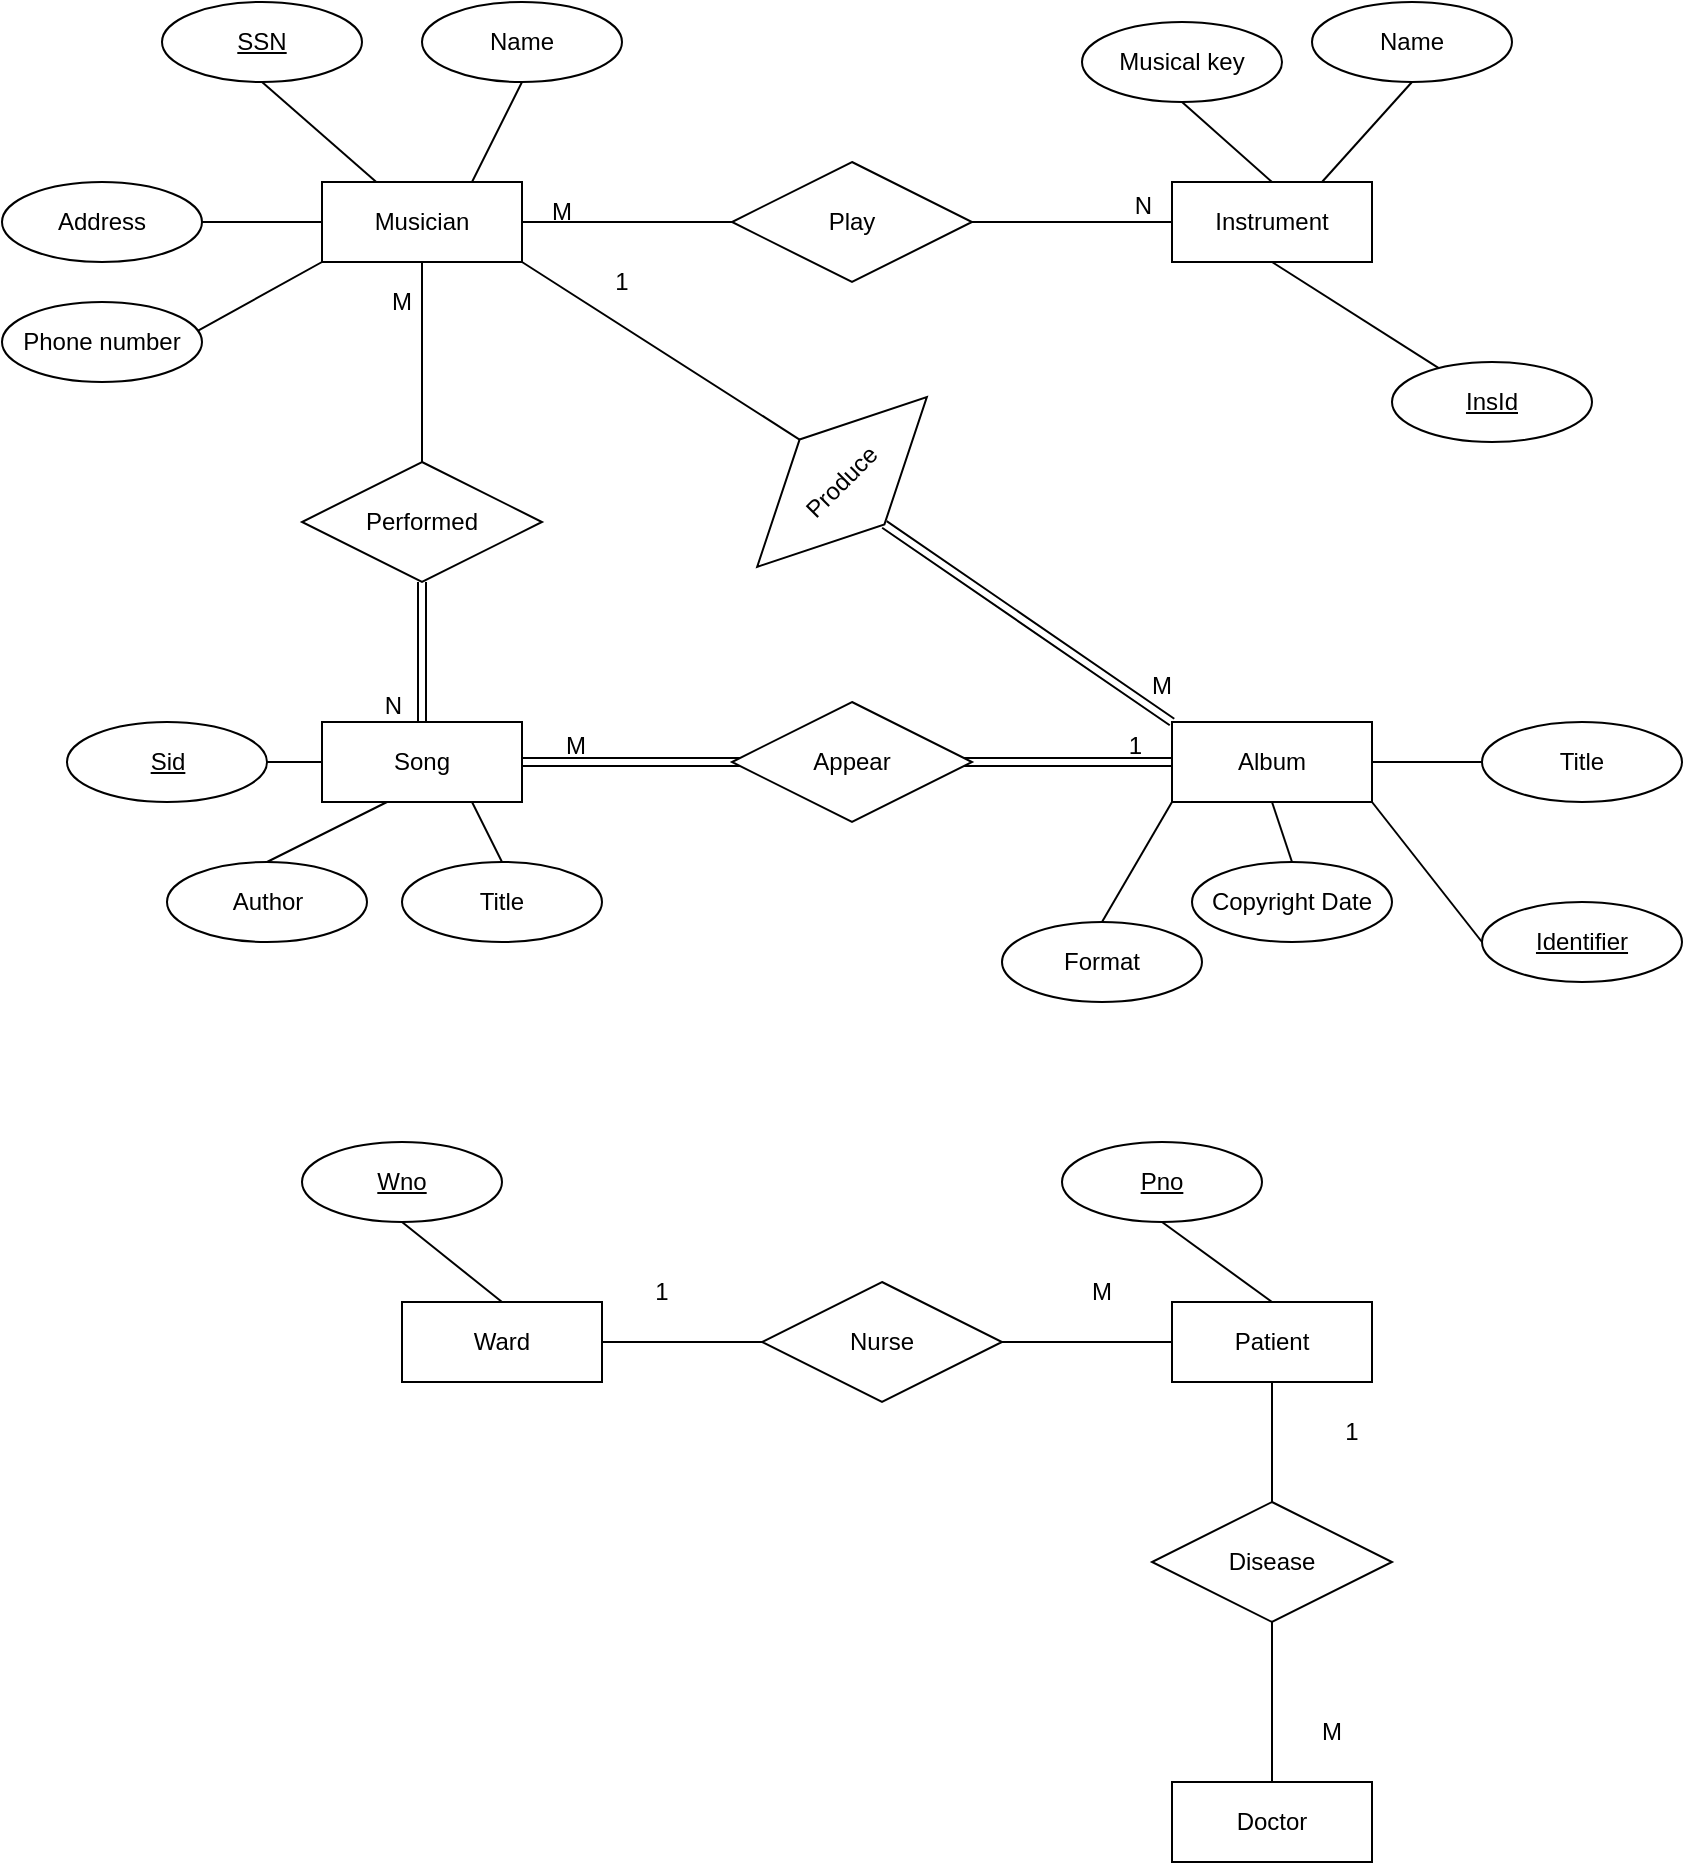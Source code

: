 <mxfile version="15.1.4" type="github">
  <diagram id="R2lEEEUBdFMjLlhIrx00" name="Page-1">
    <mxGraphModel dx="1888" dy="547" grid="1" gridSize="10" guides="1" tooltips="1" connect="1" arrows="1" fold="1" page="1" pageScale="1" pageWidth="850" pageHeight="1100" math="0" shadow="0" extFonts="Permanent Marker^https://fonts.googleapis.com/css?family=Permanent+Marker">
      <root>
        <mxCell id="0" />
        <mxCell id="1" parent="0" />
        <mxCell id="6eI2uXCd-9yqIa6pnTaD-1" value="Ward" style="whiteSpace=wrap;html=1;align=center;" parent="1" vertex="1">
          <mxGeometry x="140" y="650" width="100" height="40" as="geometry" />
        </mxCell>
        <mxCell id="6eI2uXCd-9yqIa6pnTaD-2" value="Patient" style="whiteSpace=wrap;html=1;align=center;" parent="1" vertex="1">
          <mxGeometry x="525" y="650" width="100" height="40" as="geometry" />
        </mxCell>
        <mxCell id="6eI2uXCd-9yqIa6pnTaD-3" value="Pno" style="ellipse;whiteSpace=wrap;html=1;align=center;fontStyle=4;" parent="1" vertex="1">
          <mxGeometry x="470" y="570" width="100" height="40" as="geometry" />
        </mxCell>
        <mxCell id="6eI2uXCd-9yqIa6pnTaD-4" value="Wno" style="ellipse;whiteSpace=wrap;html=1;align=center;fontStyle=4;" parent="1" vertex="1">
          <mxGeometry x="90" y="570" width="100" height="40" as="geometry" />
        </mxCell>
        <mxCell id="6eI2uXCd-9yqIa6pnTaD-5" value="" style="endArrow=none;html=1;entryX=0.5;entryY=1;entryDx=0;entryDy=0;exitX=0.5;exitY=0;exitDx=0;exitDy=0;" parent="1" source="6eI2uXCd-9yqIa6pnTaD-1" target="6eI2uXCd-9yqIa6pnTaD-4" edge="1">
          <mxGeometry width="50" height="50" relative="1" as="geometry">
            <mxPoint x="380" y="820" as="sourcePoint" />
            <mxPoint x="430" y="770" as="targetPoint" />
          </mxGeometry>
        </mxCell>
        <mxCell id="6eI2uXCd-9yqIa6pnTaD-6" value="" style="endArrow=none;html=1;exitX=0.5;exitY=0;exitDx=0;exitDy=0;entryX=0.5;entryY=1;entryDx=0;entryDy=0;" parent="1" source="6eI2uXCd-9yqIa6pnTaD-2" target="6eI2uXCd-9yqIa6pnTaD-3" edge="1">
          <mxGeometry width="50" height="50" relative="1" as="geometry">
            <mxPoint x="430" y="660" as="sourcePoint" />
            <mxPoint x="475" y="610" as="targetPoint" />
          </mxGeometry>
        </mxCell>
        <mxCell id="6eI2uXCd-9yqIa6pnTaD-11" value="Nurse" style="shape=rhombus;perimeter=rhombusPerimeter;whiteSpace=wrap;html=1;align=center;" parent="1" vertex="1">
          <mxGeometry x="320" y="640" width="120" height="60" as="geometry" />
        </mxCell>
        <mxCell id="6eI2uXCd-9yqIa6pnTaD-12" value="" style="endArrow=none;html=1;entryX=0;entryY=0.5;entryDx=0;entryDy=0;exitX=1;exitY=0.5;exitDx=0;exitDy=0;" parent="1" source="6eI2uXCd-9yqIa6pnTaD-11" target="6eI2uXCd-9yqIa6pnTaD-2" edge="1">
          <mxGeometry width="50" height="50" relative="1" as="geometry">
            <mxPoint x="380" y="820" as="sourcePoint" />
            <mxPoint x="430" y="770" as="targetPoint" />
          </mxGeometry>
        </mxCell>
        <mxCell id="6eI2uXCd-9yqIa6pnTaD-13" value="" style="endArrow=none;html=1;entryX=1;entryY=0.5;entryDx=0;entryDy=0;exitX=0;exitY=0.5;exitDx=0;exitDy=0;" parent="1" source="6eI2uXCd-9yqIa6pnTaD-11" target="6eI2uXCd-9yqIa6pnTaD-1" edge="1">
          <mxGeometry width="50" height="50" relative="1" as="geometry">
            <mxPoint x="380" y="820" as="sourcePoint" />
            <mxPoint x="430" y="770" as="targetPoint" />
          </mxGeometry>
        </mxCell>
        <mxCell id="6eI2uXCd-9yqIa6pnTaD-17" value="" style="endArrow=none;html=1;entryX=0.5;entryY=1;entryDx=0;entryDy=0;" parent="1" target="6eI2uXCd-9yqIa6pnTaD-2" edge="1">
          <mxGeometry width="50" height="50" relative="1" as="geometry">
            <mxPoint x="575" y="750" as="sourcePoint" />
            <mxPoint x="430" y="770" as="targetPoint" />
          </mxGeometry>
        </mxCell>
        <mxCell id="6eI2uXCd-9yqIa6pnTaD-18" value="1" style="text;html=1;strokeColor=none;fillColor=none;align=center;verticalAlign=middle;whiteSpace=wrap;rounded=0;" parent="1" vertex="1">
          <mxGeometry x="250" y="630" width="40" height="30" as="geometry" />
        </mxCell>
        <mxCell id="6eI2uXCd-9yqIa6pnTaD-19" value="M" style="text;html=1;strokeColor=none;fillColor=none;align=center;verticalAlign=middle;whiteSpace=wrap;rounded=0;" parent="1" vertex="1">
          <mxGeometry x="470" y="630" width="40" height="30" as="geometry" />
        </mxCell>
        <mxCell id="6eI2uXCd-9yqIa6pnTaD-21" value="Doctor" style="whiteSpace=wrap;html=1;align=center;" parent="1" vertex="1">
          <mxGeometry x="525" y="890" width="100" height="40" as="geometry" />
        </mxCell>
        <mxCell id="6eI2uXCd-9yqIa6pnTaD-22" value="Disease" style="shape=rhombus;perimeter=rhombusPerimeter;whiteSpace=wrap;html=1;align=center;" parent="1" vertex="1">
          <mxGeometry x="515" y="750" width="120" height="60" as="geometry" />
        </mxCell>
        <mxCell id="6eI2uXCd-9yqIa6pnTaD-23" value="" style="endArrow=none;html=1;entryX=0.5;entryY=1;entryDx=0;entryDy=0;exitX=0.5;exitY=0;exitDx=0;exitDy=0;" parent="1" source="6eI2uXCd-9yqIa6pnTaD-21" target="6eI2uXCd-9yqIa6pnTaD-22" edge="1">
          <mxGeometry width="50" height="50" relative="1" as="geometry">
            <mxPoint x="380" y="820" as="sourcePoint" />
            <mxPoint x="430" y="770" as="targetPoint" />
          </mxGeometry>
        </mxCell>
        <mxCell id="6eI2uXCd-9yqIa6pnTaD-24" value="1" style="text;html=1;strokeColor=none;fillColor=none;align=center;verticalAlign=middle;whiteSpace=wrap;rounded=0;" parent="1" vertex="1">
          <mxGeometry x="595" y="700" width="40" height="30" as="geometry" />
        </mxCell>
        <mxCell id="6eI2uXCd-9yqIa6pnTaD-26" value="M" style="text;html=1;strokeColor=none;fillColor=none;align=center;verticalAlign=middle;whiteSpace=wrap;rounded=0;" parent="1" vertex="1">
          <mxGeometry x="585" y="850" width="40" height="30" as="geometry" />
        </mxCell>
        <mxCell id="VQ4ZSW6SBuYJ-sOS3bC8-1" value="Musician" style="whiteSpace=wrap;html=1;align=center;" vertex="1" parent="1">
          <mxGeometry x="100" y="90" width="100" height="40" as="geometry" />
        </mxCell>
        <mxCell id="VQ4ZSW6SBuYJ-sOS3bC8-2" value="SSN" style="ellipse;whiteSpace=wrap;html=1;align=center;fontStyle=4;" vertex="1" parent="1">
          <mxGeometry x="20" width="100" height="40" as="geometry" />
        </mxCell>
        <mxCell id="VQ4ZSW6SBuYJ-sOS3bC8-5" value="Name" style="ellipse;whiteSpace=wrap;html=1;align=center;" vertex="1" parent="1">
          <mxGeometry x="150" width="100" height="40" as="geometry" />
        </mxCell>
        <mxCell id="VQ4ZSW6SBuYJ-sOS3bC8-6" value="Address" style="ellipse;whiteSpace=wrap;html=1;align=center;" vertex="1" parent="1">
          <mxGeometry x="-60" y="90" width="100" height="40" as="geometry" />
        </mxCell>
        <mxCell id="VQ4ZSW6SBuYJ-sOS3bC8-7" value="" style="endArrow=none;html=1;exitX=1;exitY=0.5;exitDx=0;exitDy=0;entryX=0;entryY=0.5;entryDx=0;entryDy=0;" edge="1" parent="1" source="VQ4ZSW6SBuYJ-sOS3bC8-6" target="VQ4ZSW6SBuYJ-sOS3bC8-1">
          <mxGeometry width="50" height="50" relative="1" as="geometry">
            <mxPoint x="370" y="140" as="sourcePoint" />
            <mxPoint x="420" y="90" as="targetPoint" />
          </mxGeometry>
        </mxCell>
        <mxCell id="VQ4ZSW6SBuYJ-sOS3bC8-8" value="" style="endArrow=none;html=1;entryX=0.5;entryY=1;entryDx=0;entryDy=0;" edge="1" parent="1" source="VQ4ZSW6SBuYJ-sOS3bC8-1" target="VQ4ZSW6SBuYJ-sOS3bC8-2">
          <mxGeometry width="50" height="50" relative="1" as="geometry">
            <mxPoint x="370" y="140" as="sourcePoint" />
            <mxPoint x="420" y="90" as="targetPoint" />
          </mxGeometry>
        </mxCell>
        <mxCell id="VQ4ZSW6SBuYJ-sOS3bC8-9" value="" style="endArrow=none;html=1;entryX=0.5;entryY=1;entryDx=0;entryDy=0;exitX=0.75;exitY=0;exitDx=0;exitDy=0;" edge="1" parent="1" source="VQ4ZSW6SBuYJ-sOS3bC8-1" target="VQ4ZSW6SBuYJ-sOS3bC8-5">
          <mxGeometry width="50" height="50" relative="1" as="geometry">
            <mxPoint x="370" y="140" as="sourcePoint" />
            <mxPoint x="420" y="90" as="targetPoint" />
          </mxGeometry>
        </mxCell>
        <mxCell id="VQ4ZSW6SBuYJ-sOS3bC8-11" value="" style="endArrow=none;html=1;exitX=1;exitY=0;exitDx=0;exitDy=0;entryX=0;entryY=1;entryDx=0;entryDy=0;" edge="1" parent="1" target="VQ4ZSW6SBuYJ-sOS3bC8-1">
          <mxGeometry width="50" height="50" relative="1" as="geometry">
            <mxPoint x="35.355" y="165.858" as="sourcePoint" />
            <mxPoint x="420" y="90" as="targetPoint" />
          </mxGeometry>
        </mxCell>
        <mxCell id="VQ4ZSW6SBuYJ-sOS3bC8-12" value="Instrument" style="whiteSpace=wrap;html=1;align=center;" vertex="1" parent="1">
          <mxGeometry x="525" y="90" width="100" height="40" as="geometry" />
        </mxCell>
        <mxCell id="VQ4ZSW6SBuYJ-sOS3bC8-15" value="" style="endArrow=none;html=1;entryX=0.5;entryY=1;entryDx=0;entryDy=0;exitX=0.5;exitY=0;exitDx=0;exitDy=0;" edge="1" parent="1" source="VQ4ZSW6SBuYJ-sOS3bC8-12" target="VQ4ZSW6SBuYJ-sOS3bC8-90">
          <mxGeometry width="50" height="50" relative="1" as="geometry">
            <mxPoint x="360" y="100" as="sourcePoint" />
            <mxPoint x="525" y="40" as="targetPoint" />
          </mxGeometry>
        </mxCell>
        <mxCell id="VQ4ZSW6SBuYJ-sOS3bC8-17" value="" style="endArrow=none;html=1;entryX=0.75;entryY=0;entryDx=0;entryDy=0;exitX=0.5;exitY=1;exitDx=0;exitDy=0;" edge="1" parent="1" target="VQ4ZSW6SBuYJ-sOS3bC8-12">
          <mxGeometry width="50" height="50" relative="1" as="geometry">
            <mxPoint x="645" y="40" as="sourcePoint" />
            <mxPoint x="602.86" y="30" as="targetPoint" />
          </mxGeometry>
        </mxCell>
        <mxCell id="VQ4ZSW6SBuYJ-sOS3bC8-21" value="Album" style="whiteSpace=wrap;html=1;align=center;" vertex="1" parent="1">
          <mxGeometry x="525" y="360" width="100" height="40" as="geometry" />
        </mxCell>
        <mxCell id="VQ4ZSW6SBuYJ-sOS3bC8-22" value="Identifier" style="ellipse;whiteSpace=wrap;html=1;align=center;fontStyle=4;" vertex="1" parent="1">
          <mxGeometry x="680" y="450" width="100" height="40" as="geometry" />
        </mxCell>
        <mxCell id="VQ4ZSW6SBuYJ-sOS3bC8-23" value="Title" style="ellipse;whiteSpace=wrap;html=1;align=center;" vertex="1" parent="1">
          <mxGeometry x="680" y="360" width="100" height="40" as="geometry" />
        </mxCell>
        <mxCell id="VQ4ZSW6SBuYJ-sOS3bC8-24" value="Copyright Date" style="ellipse;whiteSpace=wrap;html=1;align=center;" vertex="1" parent="1">
          <mxGeometry x="535" y="430" width="100" height="40" as="geometry" />
        </mxCell>
        <mxCell id="VQ4ZSW6SBuYJ-sOS3bC8-25" value="" style="endArrow=none;html=1;exitX=0.5;exitY=0;exitDx=0;exitDy=0;entryX=0.5;entryY=1;entryDx=0;entryDy=0;" edge="1" parent="1" source="VQ4ZSW6SBuYJ-sOS3bC8-24" target="VQ4ZSW6SBuYJ-sOS3bC8-21">
          <mxGeometry width="50" height="50" relative="1" as="geometry">
            <mxPoint x="212.5" y="250" as="sourcePoint" />
            <mxPoint x="272.5" y="250" as="targetPoint" />
          </mxGeometry>
        </mxCell>
        <mxCell id="VQ4ZSW6SBuYJ-sOS3bC8-26" value="" style="endArrow=none;html=1;entryX=0;entryY=0.5;entryDx=0;entryDy=0;exitX=1;exitY=0.5;exitDx=0;exitDy=0;" edge="1" parent="1" source="VQ4ZSW6SBuYJ-sOS3bC8-21" target="VQ4ZSW6SBuYJ-sOS3bC8-23">
          <mxGeometry width="50" height="50" relative="1" as="geometry">
            <mxPoint x="532.5" y="270" as="sourcePoint" />
            <mxPoint x="582.5" y="220" as="targetPoint" />
          </mxGeometry>
        </mxCell>
        <mxCell id="VQ4ZSW6SBuYJ-sOS3bC8-27" value="" style="endArrow=none;html=1;exitX=1;exitY=1;exitDx=0;exitDy=0;entryX=0;entryY=0.5;entryDx=0;entryDy=0;" edge="1" parent="1" source="VQ4ZSW6SBuYJ-sOS3bC8-21" target="VQ4ZSW6SBuYJ-sOS3bC8-22">
          <mxGeometry width="50" height="50" relative="1" as="geometry">
            <mxPoint x="532.5" y="270" as="sourcePoint" />
            <mxPoint x="582.5" y="220" as="targetPoint" />
          </mxGeometry>
        </mxCell>
        <mxCell id="VQ4ZSW6SBuYJ-sOS3bC8-29" value="" style="endArrow=none;html=1;exitX=0;exitY=1;exitDx=0;exitDy=0;entryX=0.5;entryY=0;entryDx=0;entryDy=0;" edge="1" parent="1" source="VQ4ZSW6SBuYJ-sOS3bC8-21">
          <mxGeometry width="50" height="50" relative="1" as="geometry">
            <mxPoint x="532.5" y="270" as="sourcePoint" />
            <mxPoint x="490" y="460" as="targetPoint" />
          </mxGeometry>
        </mxCell>
        <mxCell id="VQ4ZSW6SBuYJ-sOS3bC8-30" value="Song" style="whiteSpace=wrap;html=1;align=center;" vertex="1" parent="1">
          <mxGeometry x="100" y="360" width="100" height="40" as="geometry" />
        </mxCell>
        <mxCell id="VQ4ZSW6SBuYJ-sOS3bC8-31" value="Sid" style="ellipse;whiteSpace=wrap;html=1;align=center;fontStyle=4;" vertex="1" parent="1">
          <mxGeometry x="-27.5" y="360" width="100" height="40" as="geometry" />
        </mxCell>
        <mxCell id="VQ4ZSW6SBuYJ-sOS3bC8-32" value="Author" style="ellipse;whiteSpace=wrap;html=1;align=center;" vertex="1" parent="1">
          <mxGeometry x="22.5" y="430" width="100" height="40" as="geometry" />
        </mxCell>
        <mxCell id="VQ4ZSW6SBuYJ-sOS3bC8-33" value="" style="endArrow=none;html=1;" edge="1" parent="1">
          <mxGeometry width="50" height="50" relative="1" as="geometry">
            <mxPoint x="72.5" y="380" as="sourcePoint" />
            <mxPoint x="100" y="380" as="targetPoint" />
          </mxGeometry>
        </mxCell>
        <mxCell id="VQ4ZSW6SBuYJ-sOS3bC8-34" value="" style="endArrow=none;html=1;exitX=0.5;exitY=0;exitDx=0;exitDy=0;" edge="1" parent="1" source="VQ4ZSW6SBuYJ-sOS3bC8-32">
          <mxGeometry width="50" height="50" relative="1" as="geometry">
            <mxPoint x="372.5" y="260" as="sourcePoint" />
            <mxPoint x="132.5" y="400" as="targetPoint" />
          </mxGeometry>
        </mxCell>
        <mxCell id="VQ4ZSW6SBuYJ-sOS3bC8-40" value="Play" style="shape=rhombus;perimeter=rhombusPerimeter;whiteSpace=wrap;html=1;align=center;" vertex="1" parent="1">
          <mxGeometry x="305" y="80" width="120" height="60" as="geometry" />
        </mxCell>
        <mxCell id="VQ4ZSW6SBuYJ-sOS3bC8-41" value="" style="endArrow=none;html=1;entryX=1;entryY=0.5;entryDx=0;entryDy=0;exitX=0;exitY=0.5;exitDx=0;exitDy=0;" edge="1" parent="1" source="VQ4ZSW6SBuYJ-sOS3bC8-40" target="VQ4ZSW6SBuYJ-sOS3bC8-1">
          <mxGeometry width="50" height="50" relative="1" as="geometry">
            <mxPoint x="370" y="240" as="sourcePoint" />
            <mxPoint x="420" y="190" as="targetPoint" />
          </mxGeometry>
        </mxCell>
        <mxCell id="VQ4ZSW6SBuYJ-sOS3bC8-43" value="M" style="text;html=1;strokeColor=none;fillColor=none;align=center;verticalAlign=middle;whiteSpace=wrap;rounded=0;" vertex="1" parent="1">
          <mxGeometry x="200" y="90" width="40" height="30" as="geometry" />
        </mxCell>
        <mxCell id="VQ4ZSW6SBuYJ-sOS3bC8-52" value="Performed" style="shape=rhombus;perimeter=rhombusPerimeter;whiteSpace=wrap;html=1;align=center;" vertex="1" parent="1">
          <mxGeometry x="90" y="230" width="120" height="60" as="geometry" />
        </mxCell>
        <mxCell id="VQ4ZSW6SBuYJ-sOS3bC8-53" value="" style="endArrow=none;html=1;entryX=0.5;entryY=1;entryDx=0;entryDy=0;exitX=0.5;exitY=0;exitDx=0;exitDy=0;" edge="1" parent="1" source="VQ4ZSW6SBuYJ-sOS3bC8-52" target="VQ4ZSW6SBuYJ-sOS3bC8-1">
          <mxGeometry width="50" height="50" relative="1" as="geometry">
            <mxPoint x="380" y="330" as="sourcePoint" />
            <mxPoint x="430" y="280" as="targetPoint" />
          </mxGeometry>
        </mxCell>
        <mxCell id="VQ4ZSW6SBuYJ-sOS3bC8-56" value="M" style="text;html=1;strokeColor=none;fillColor=none;align=center;verticalAlign=middle;whiteSpace=wrap;rounded=0;" vertex="1" parent="1">
          <mxGeometry x="120" y="140" width="40" height="20" as="geometry" />
        </mxCell>
        <mxCell id="VQ4ZSW6SBuYJ-sOS3bC8-57" value="Produce" style="shape=rhombus;perimeter=rhombusPerimeter;whiteSpace=wrap;html=1;align=center;rotation=-45;" vertex="1" parent="1">
          <mxGeometry x="300" y="210" width="120" height="60" as="geometry" />
        </mxCell>
        <mxCell id="VQ4ZSW6SBuYJ-sOS3bC8-58" value="" style="endArrow=none;html=1;entryX=1;entryY=1;entryDx=0;entryDy=0;exitX=0.5;exitY=0;exitDx=0;exitDy=0;" edge="1" parent="1" source="VQ4ZSW6SBuYJ-sOS3bC8-57" target="VQ4ZSW6SBuYJ-sOS3bC8-1">
          <mxGeometry width="50" height="50" relative="1" as="geometry">
            <mxPoint x="310" y="200" as="sourcePoint" />
            <mxPoint x="430" y="260" as="targetPoint" />
          </mxGeometry>
        </mxCell>
        <mxCell id="VQ4ZSW6SBuYJ-sOS3bC8-60" value="1" style="text;html=1;strokeColor=none;fillColor=none;align=center;verticalAlign=middle;whiteSpace=wrap;rounded=0;" vertex="1" parent="1">
          <mxGeometry x="230" y="130" width="40" height="20" as="geometry" />
        </mxCell>
        <mxCell id="VQ4ZSW6SBuYJ-sOS3bC8-78" value="" style="shape=link;html=1;rounded=0;exitX=0.5;exitY=1;exitDx=0;exitDy=0;entryX=0.5;entryY=0;entryDx=0;entryDy=0;" edge="1" parent="1" source="VQ4ZSW6SBuYJ-sOS3bC8-52" target="VQ4ZSW6SBuYJ-sOS3bC8-30">
          <mxGeometry relative="1" as="geometry">
            <mxPoint x="250" y="240" as="sourcePoint" />
            <mxPoint x="410" y="240" as="targetPoint" />
          </mxGeometry>
        </mxCell>
        <mxCell id="VQ4ZSW6SBuYJ-sOS3bC8-79" value="N" style="resizable=0;html=1;align=right;verticalAlign=bottom;" connectable="0" vertex="1" parent="VQ4ZSW6SBuYJ-sOS3bC8-78">
          <mxGeometry x="1" relative="1" as="geometry">
            <mxPoint x="-10" as="offset" />
          </mxGeometry>
        </mxCell>
        <mxCell id="VQ4ZSW6SBuYJ-sOS3bC8-83" value="" style="shape=link;html=1;rounded=0;exitX=0.5;exitY=1;exitDx=0;exitDy=0;entryX=0;entryY=0;entryDx=0;entryDy=0;" edge="1" parent="1" source="VQ4ZSW6SBuYJ-sOS3bC8-57" target="VQ4ZSW6SBuYJ-sOS3bC8-21">
          <mxGeometry relative="1" as="geometry">
            <mxPoint x="250" y="240" as="sourcePoint" />
            <mxPoint x="410" y="240" as="targetPoint" />
          </mxGeometry>
        </mxCell>
        <mxCell id="VQ4ZSW6SBuYJ-sOS3bC8-84" value="M" style="resizable=0;html=1;align=right;verticalAlign=bottom;" connectable="0" vertex="1" parent="VQ4ZSW6SBuYJ-sOS3bC8-83">
          <mxGeometry x="1" relative="1" as="geometry">
            <mxPoint y="-10" as="offset" />
          </mxGeometry>
        </mxCell>
        <mxCell id="VQ4ZSW6SBuYJ-sOS3bC8-85" value="Phone number" style="ellipse;whiteSpace=wrap;html=1;align=center;" vertex="1" parent="1">
          <mxGeometry x="-60" y="150" width="100" height="40" as="geometry" />
        </mxCell>
        <mxCell id="VQ4ZSW6SBuYJ-sOS3bC8-90" value="Musical key" style="ellipse;whiteSpace=wrap;html=1;align=center;" vertex="1" parent="1">
          <mxGeometry x="480" y="10" width="100" height="40" as="geometry" />
        </mxCell>
        <mxCell id="VQ4ZSW6SBuYJ-sOS3bC8-91" value="Name" style="ellipse;whiteSpace=wrap;html=1;align=center;" vertex="1" parent="1">
          <mxGeometry x="595" width="100" height="40" as="geometry" />
        </mxCell>
        <mxCell id="VQ4ZSW6SBuYJ-sOS3bC8-92" value="" style="endArrow=none;html=1;rounded=0;exitX=1;exitY=0.5;exitDx=0;exitDy=0;entryX=0;entryY=0.5;entryDx=0;entryDy=0;" edge="1" parent="1" source="VQ4ZSW6SBuYJ-sOS3bC8-40" target="VQ4ZSW6SBuYJ-sOS3bC8-12">
          <mxGeometry relative="1" as="geometry">
            <mxPoint x="250" y="240" as="sourcePoint" />
            <mxPoint x="410" y="240" as="targetPoint" />
          </mxGeometry>
        </mxCell>
        <mxCell id="VQ4ZSW6SBuYJ-sOS3bC8-93" value="N" style="resizable=0;html=1;align=right;verticalAlign=bottom;" connectable="0" vertex="1" parent="VQ4ZSW6SBuYJ-sOS3bC8-92">
          <mxGeometry x="1" relative="1" as="geometry">
            <mxPoint x="-10" as="offset" />
          </mxGeometry>
        </mxCell>
        <mxCell id="VQ4ZSW6SBuYJ-sOS3bC8-94" value="InsId" style="ellipse;whiteSpace=wrap;html=1;align=center;fontStyle=4;" vertex="1" parent="1">
          <mxGeometry x="635" y="180" width="100" height="40" as="geometry" />
        </mxCell>
        <mxCell id="VQ4ZSW6SBuYJ-sOS3bC8-95" value="" style="endArrow=none;html=1;entryX=0.5;entryY=1;entryDx=0;entryDy=0;" edge="1" parent="1" source="VQ4ZSW6SBuYJ-sOS3bC8-94" target="VQ4ZSW6SBuYJ-sOS3bC8-12">
          <mxGeometry width="50" height="50" relative="1" as="geometry">
            <mxPoint x="300" y="270" as="sourcePoint" />
            <mxPoint x="350" y="220" as="targetPoint" />
          </mxGeometry>
        </mxCell>
        <mxCell id="VQ4ZSW6SBuYJ-sOS3bC8-96" value="Format" style="ellipse;whiteSpace=wrap;html=1;align=center;" vertex="1" parent="1">
          <mxGeometry x="440" y="460" width="100" height="40" as="geometry" />
        </mxCell>
        <mxCell id="VQ4ZSW6SBuYJ-sOS3bC8-97" value="&lt;span&gt;Title&lt;/span&gt;" style="ellipse;whiteSpace=wrap;html=1;align=center;" vertex="1" parent="1">
          <mxGeometry x="140" y="430" width="100" height="40" as="geometry" />
        </mxCell>
        <mxCell id="VQ4ZSW6SBuYJ-sOS3bC8-98" value="" style="endArrow=none;html=1;exitX=0.75;exitY=1;exitDx=0;exitDy=0;entryX=0.5;entryY=0;entryDx=0;entryDy=0;" edge="1" parent="1" source="VQ4ZSW6SBuYJ-sOS3bC8-30" target="VQ4ZSW6SBuYJ-sOS3bC8-97">
          <mxGeometry width="50" height="50" relative="1" as="geometry">
            <mxPoint x="300" y="270" as="sourcePoint" />
            <mxPoint x="350" y="220" as="targetPoint" />
          </mxGeometry>
        </mxCell>
        <mxCell id="VQ4ZSW6SBuYJ-sOS3bC8-104" value="" style="shape=link;html=1;rounded=0;exitX=1;exitY=0.5;exitDx=0;exitDy=0;entryX=0;entryY=0.5;entryDx=0;entryDy=0;" edge="1" parent="1" source="VQ4ZSW6SBuYJ-sOS3bC8-30" target="VQ4ZSW6SBuYJ-sOS3bC8-21">
          <mxGeometry relative="1" as="geometry">
            <mxPoint x="250" y="379.5" as="sourcePoint" />
            <mxPoint x="410" y="379.5" as="targetPoint" />
          </mxGeometry>
        </mxCell>
        <mxCell id="VQ4ZSW6SBuYJ-sOS3bC8-105" value="M" style="resizable=0;html=1;align=left;verticalAlign=bottom;" connectable="0" vertex="1" parent="VQ4ZSW6SBuYJ-sOS3bC8-104">
          <mxGeometry x="-1" relative="1" as="geometry">
            <mxPoint x="20" as="offset" />
          </mxGeometry>
        </mxCell>
        <mxCell id="VQ4ZSW6SBuYJ-sOS3bC8-106" value="1" style="resizable=0;html=1;align=right;verticalAlign=bottom;" connectable="0" vertex="1" parent="VQ4ZSW6SBuYJ-sOS3bC8-104">
          <mxGeometry x="1" relative="1" as="geometry">
            <mxPoint x="-15" as="offset" />
          </mxGeometry>
        </mxCell>
        <mxCell id="VQ4ZSW6SBuYJ-sOS3bC8-45" value="Appear" style="shape=rhombus;perimeter=rhombusPerimeter;whiteSpace=wrap;html=1;align=center;" vertex="1" parent="1">
          <mxGeometry x="305" y="350" width="120" height="60" as="geometry" />
        </mxCell>
      </root>
    </mxGraphModel>
  </diagram>
</mxfile>
